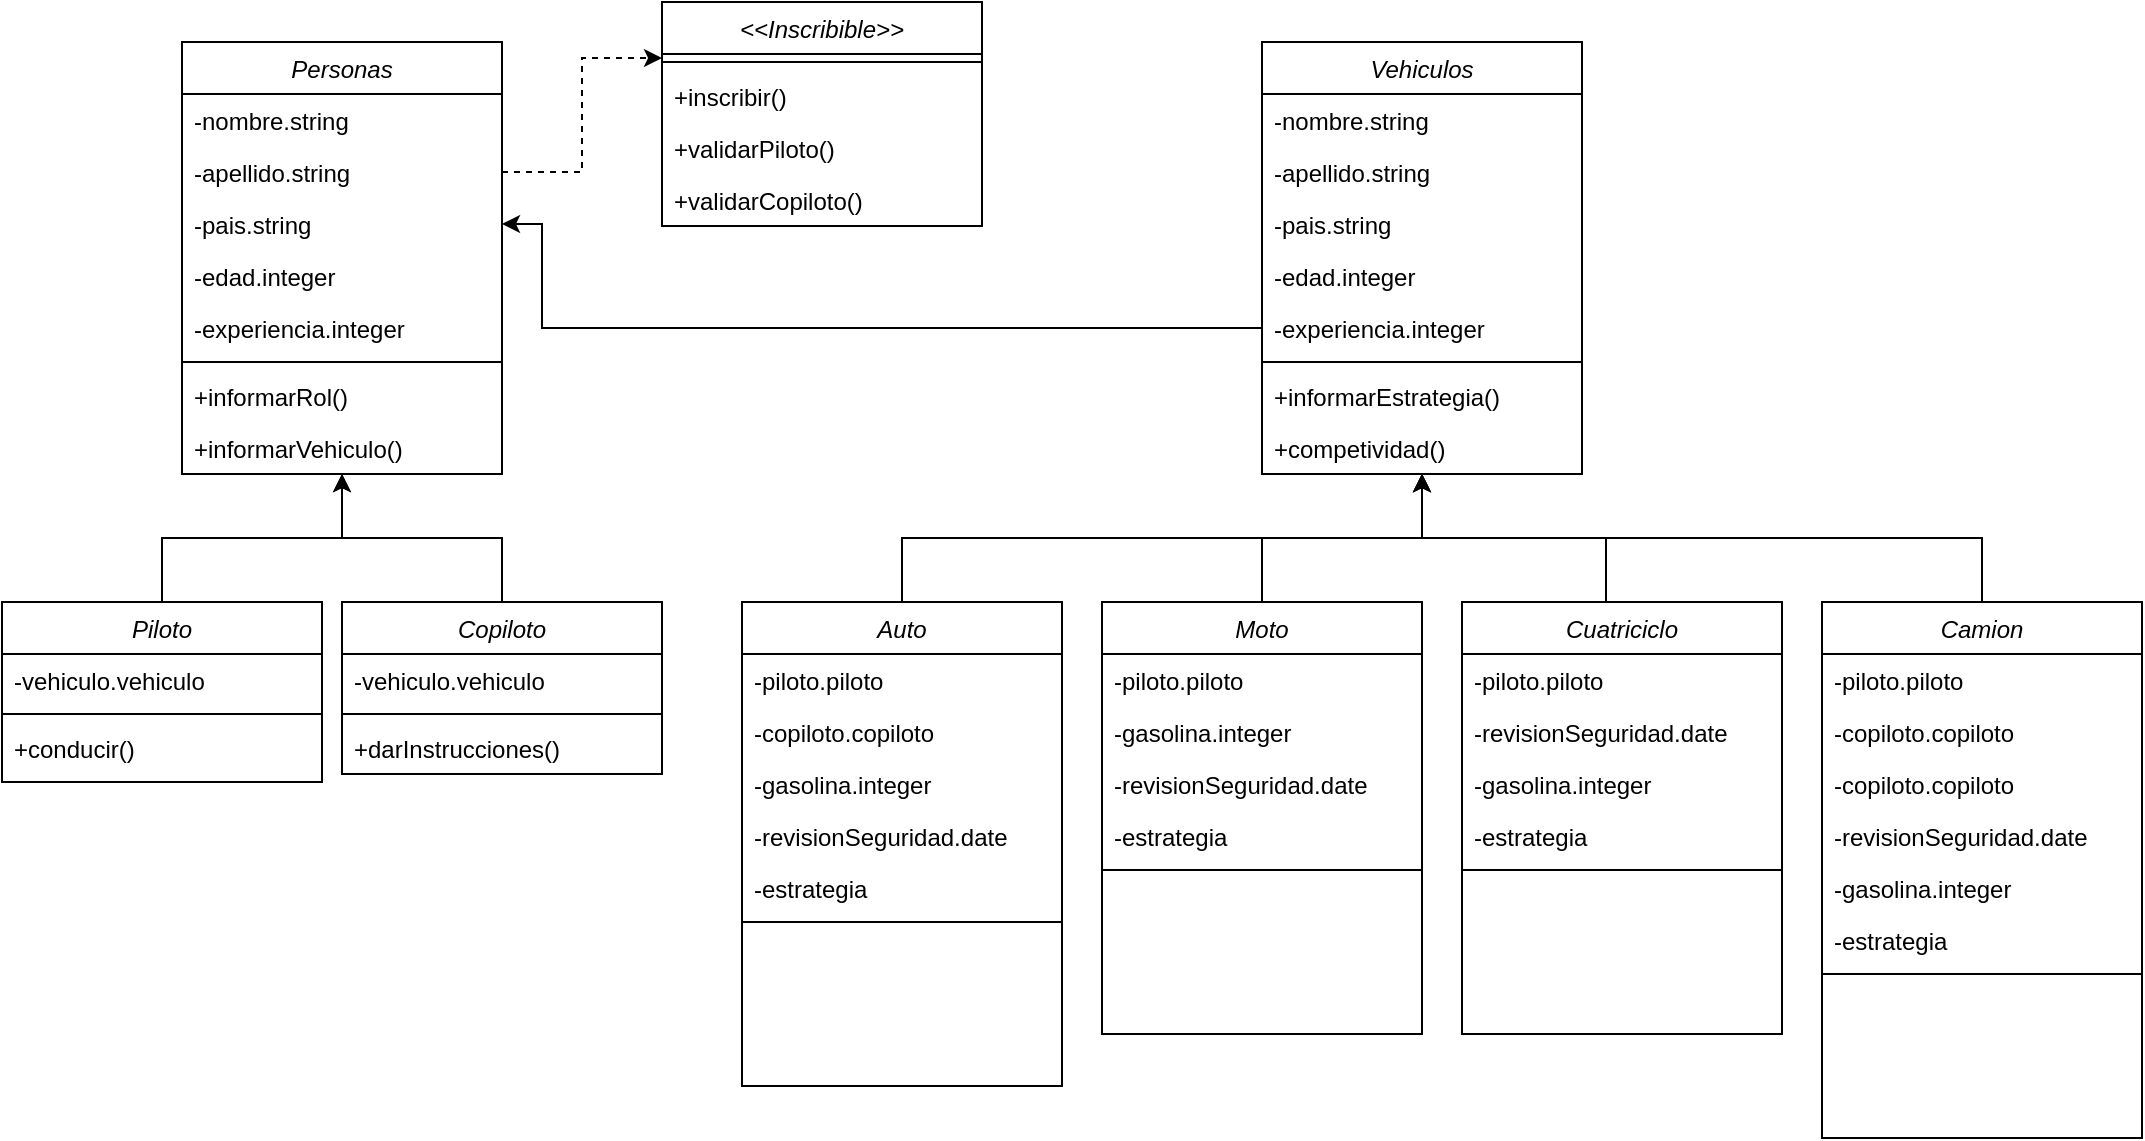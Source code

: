 <mxfile version="13.6.2" type="device"><diagram id="C5RBs43oDa-KdzZeNtuy" name="Page-1"><mxGraphModel dx="852" dy="494" grid="1" gridSize="10" guides="1" tooltips="1" connect="1" arrows="1" fold="1" page="1" pageScale="1" pageWidth="827" pageHeight="1169" math="0" shadow="0"><root><mxCell id="WIyWlLk6GJQsqaUBKTNV-0"/><mxCell id="WIyWlLk6GJQsqaUBKTNV-1" parent="WIyWlLk6GJQsqaUBKTNV-0"/><mxCell id="668Gi0uOlmgU7VwsX4nK-19" style="edgeStyle=orthogonalEdgeStyle;rounded=0;orthogonalLoop=1;jettySize=auto;html=1;exitX=0.5;exitY=0;exitDx=0;exitDy=0;entryX=0.5;entryY=1;entryDx=0;entryDy=0;" parent="WIyWlLk6GJQsqaUBKTNV-1" source="668Gi0uOlmgU7VwsX4nK-10" edge="1" target="zkfFHV4jXpPFQw0GAbJ--0"><mxGeometry relative="1" as="geometry"><mxPoint x="250" y="310" as="targetPoint"/></mxGeometry></mxCell><mxCell id="668Gi0uOlmgU7VwsX4nK-20" style="edgeStyle=orthogonalEdgeStyle;rounded=0;orthogonalLoop=1;jettySize=auto;html=1;exitX=0.5;exitY=0;exitDx=0;exitDy=0;entryX=0.5;entryY=1;entryDx=0;entryDy=0;" parent="WIyWlLk6GJQsqaUBKTNV-1" source="668Gi0uOlmgU7VwsX4nK-2" target="zkfFHV4jXpPFQw0GAbJ--0" edge="1"><mxGeometry relative="1" as="geometry"><mxPoint x="260" y="320" as="targetPoint"/><mxPoint x="340" y="350" as="sourcePoint"/></mxGeometry></mxCell><mxCell id="668Gi0uOlmgU7VwsX4nK-2" value="Piloto" style="swimlane;fontStyle=2;align=center;verticalAlign=top;childLayout=stackLayout;horizontal=1;startSize=26;horizontalStack=0;resizeParent=1;resizeLast=0;collapsible=1;marginBottom=0;rounded=0;shadow=0;strokeWidth=1;" parent="WIyWlLk6GJQsqaUBKTNV-1" vertex="1"><mxGeometry x="10" y="320" width="160" height="90" as="geometry"><mxRectangle x="230" y="140" width="160" height="26" as="alternateBounds"/></mxGeometry></mxCell><mxCell id="350DWyYms-XJZO0OwxIR-56" value="-vehiculo.vehiculo" style="text;align=left;verticalAlign=top;spacingLeft=4;spacingRight=4;overflow=hidden;rotatable=0;points=[[0,0.5],[1,0.5]];portConstraint=eastwest;rounded=0;shadow=0;html=0;" vertex="1" parent="668Gi0uOlmgU7VwsX4nK-2"><mxGeometry y="26" width="160" height="26" as="geometry"/></mxCell><mxCell id="668Gi0uOlmgU7VwsX4nK-8" value="" style="line;html=1;strokeWidth=1;align=left;verticalAlign=middle;spacingTop=-1;spacingLeft=3;spacingRight=3;rotatable=0;labelPosition=right;points=[];portConstraint=eastwest;" parent="668Gi0uOlmgU7VwsX4nK-2" vertex="1"><mxGeometry y="52" width="160" height="8" as="geometry"/></mxCell><mxCell id="668Gi0uOlmgU7VwsX4nK-9" value="+conducir()" style="text;align=left;verticalAlign=top;spacingLeft=4;spacingRight=4;overflow=hidden;rotatable=0;points=[[0,0.5],[1,0.5]];portConstraint=eastwest;" parent="668Gi0uOlmgU7VwsX4nK-2" vertex="1"><mxGeometry y="60" width="160" height="26" as="geometry"/></mxCell><mxCell id="668Gi0uOlmgU7VwsX4nK-10" value="Copiloto" style="swimlane;fontStyle=2;align=center;verticalAlign=top;childLayout=stackLayout;horizontal=1;startSize=26;horizontalStack=0;resizeParent=1;resizeLast=0;collapsible=1;marginBottom=0;rounded=0;shadow=0;strokeWidth=1;" parent="WIyWlLk6GJQsqaUBKTNV-1" vertex="1"><mxGeometry x="180" y="320" width="160" height="86" as="geometry"><mxRectangle x="230" y="140" width="160" height="26" as="alternateBounds"/></mxGeometry></mxCell><mxCell id="350DWyYms-XJZO0OwxIR-57" value="-vehiculo.vehiculo" style="text;align=left;verticalAlign=top;spacingLeft=4;spacingRight=4;overflow=hidden;rotatable=0;points=[[0,0.5],[1,0.5]];portConstraint=eastwest;rounded=0;shadow=0;html=0;" vertex="1" parent="668Gi0uOlmgU7VwsX4nK-10"><mxGeometry y="26" width="160" height="26" as="geometry"/></mxCell><mxCell id="668Gi0uOlmgU7VwsX4nK-16" value="" style="line;html=1;strokeWidth=1;align=left;verticalAlign=middle;spacingTop=-1;spacingLeft=3;spacingRight=3;rotatable=0;labelPosition=right;points=[];portConstraint=eastwest;" parent="668Gi0uOlmgU7VwsX4nK-10" vertex="1"><mxGeometry y="52" width="160" height="8" as="geometry"/></mxCell><mxCell id="668Gi0uOlmgU7VwsX4nK-17" value="+darInstrucciones()" style="text;align=left;verticalAlign=top;spacingLeft=4;spacingRight=4;overflow=hidden;rotatable=0;points=[[0,0.5],[1,0.5]];portConstraint=eastwest;" parent="668Gi0uOlmgU7VwsX4nK-10" vertex="1"><mxGeometry y="60" width="160" height="26" as="geometry"/></mxCell><mxCell id="zkfFHV4jXpPFQw0GAbJ--0" value="Personas" style="swimlane;fontStyle=2;align=center;verticalAlign=top;childLayout=stackLayout;horizontal=1;startSize=26;horizontalStack=0;resizeParent=1;resizeLast=0;collapsible=1;marginBottom=0;rounded=0;shadow=0;strokeWidth=1;" parent="WIyWlLk6GJQsqaUBKTNV-1" vertex="1"><mxGeometry x="100" y="40" width="160" height="216" as="geometry"><mxRectangle x="230" y="140" width="160" height="26" as="alternateBounds"/></mxGeometry></mxCell><mxCell id="zkfFHV4jXpPFQw0GAbJ--1" value="-nombre.string" style="text;align=left;verticalAlign=top;spacingLeft=4;spacingRight=4;overflow=hidden;rotatable=0;points=[[0,0.5],[1,0.5]];portConstraint=eastwest;" parent="zkfFHV4jXpPFQw0GAbJ--0" vertex="1"><mxGeometry y="26" width="160" height="26" as="geometry"/></mxCell><mxCell id="zkfFHV4jXpPFQw0GAbJ--2" value="-apellido.string" style="text;align=left;verticalAlign=top;spacingLeft=4;spacingRight=4;overflow=hidden;rotatable=0;points=[[0,0.5],[1,0.5]];portConstraint=eastwest;rounded=0;shadow=0;html=0;" parent="zkfFHV4jXpPFQw0GAbJ--0" vertex="1"><mxGeometry y="52" width="160" height="26" as="geometry"/></mxCell><mxCell id="zkfFHV4jXpPFQw0GAbJ--3" value="-pais.string" style="text;align=left;verticalAlign=top;spacingLeft=4;spacingRight=4;overflow=hidden;rotatable=0;points=[[0,0.5],[1,0.5]];portConstraint=eastwest;rounded=0;shadow=0;html=0;" parent="zkfFHV4jXpPFQw0GAbJ--0" vertex="1"><mxGeometry y="78" width="160" height="26" as="geometry"/></mxCell><mxCell id="668Gi0uOlmgU7VwsX4nK-0" value="-edad.integer" style="text;align=left;verticalAlign=top;spacingLeft=4;spacingRight=4;overflow=hidden;rotatable=0;points=[[0,0.5],[1,0.5]];portConstraint=eastwest;rounded=0;shadow=0;html=0;" parent="zkfFHV4jXpPFQw0GAbJ--0" vertex="1"><mxGeometry y="104" width="160" height="26" as="geometry"/></mxCell><mxCell id="668Gi0uOlmgU7VwsX4nK-1" value="-experiencia.integer" style="text;align=left;verticalAlign=top;spacingLeft=4;spacingRight=4;overflow=hidden;rotatable=0;points=[[0,0.5],[1,0.5]];portConstraint=eastwest;rounded=0;shadow=0;html=0;" parent="zkfFHV4jXpPFQw0GAbJ--0" vertex="1"><mxGeometry y="130" width="160" height="26" as="geometry"/></mxCell><mxCell id="zkfFHV4jXpPFQw0GAbJ--4" value="" style="line;html=1;strokeWidth=1;align=left;verticalAlign=middle;spacingTop=-1;spacingLeft=3;spacingRight=3;rotatable=0;labelPosition=right;points=[];portConstraint=eastwest;" parent="zkfFHV4jXpPFQw0GAbJ--0" vertex="1"><mxGeometry y="156" width="160" height="8" as="geometry"/></mxCell><mxCell id="350DWyYms-XJZO0OwxIR-36" value="+informarRol()" style="text;align=left;verticalAlign=top;spacingLeft=4;spacingRight=4;overflow=hidden;rotatable=0;points=[[0,0.5],[1,0.5]];portConstraint=eastwest;" vertex="1" parent="zkfFHV4jXpPFQw0GAbJ--0"><mxGeometry y="164" width="160" height="26" as="geometry"/></mxCell><mxCell id="350DWyYms-XJZO0OwxIR-34" value="+informarVehiculo()" style="text;align=left;verticalAlign=top;spacingLeft=4;spacingRight=4;overflow=hidden;rotatable=0;points=[[0,0.5],[1,0.5]];portConstraint=eastwest;" vertex="1" parent="zkfFHV4jXpPFQw0GAbJ--0"><mxGeometry y="190" width="160" height="26" as="geometry"/></mxCell><mxCell id="350DWyYms-XJZO0OwxIR-7" value="Auto" style="swimlane;fontStyle=2;align=center;verticalAlign=top;childLayout=stackLayout;horizontal=1;startSize=26;horizontalStack=0;resizeParent=1;resizeLast=0;collapsible=1;marginBottom=0;rounded=0;shadow=0;strokeWidth=1;" vertex="1" parent="WIyWlLk6GJQsqaUBKTNV-1"><mxGeometry x="380" y="320" width="160" height="242" as="geometry"><mxRectangle x="230" y="140" width="160" height="26" as="alternateBounds"/></mxGeometry></mxCell><mxCell id="350DWyYms-XJZO0OwxIR-22" value="-piloto.piloto" style="text;align=left;verticalAlign=top;spacingLeft=4;spacingRight=4;overflow=hidden;rotatable=0;points=[[0,0.5],[1,0.5]];portConstraint=eastwest;" vertex="1" parent="350DWyYms-XJZO0OwxIR-7"><mxGeometry y="26" width="160" height="26" as="geometry"/></mxCell><mxCell id="350DWyYms-XJZO0OwxIR-23" value="-copiloto.copiloto" style="text;align=left;verticalAlign=top;spacingLeft=4;spacingRight=4;overflow=hidden;rotatable=0;points=[[0,0.5],[1,0.5]];portConstraint=eastwest;" vertex="1" parent="350DWyYms-XJZO0OwxIR-7"><mxGeometry y="52" width="160" height="26" as="geometry"/></mxCell><mxCell id="350DWyYms-XJZO0OwxIR-26" value="-gasolina.integer" style="text;align=left;verticalAlign=top;spacingLeft=4;spacingRight=4;overflow=hidden;rotatable=0;points=[[0,0.5],[1,0.5]];portConstraint=eastwest;" vertex="1" parent="350DWyYms-XJZO0OwxIR-7"><mxGeometry y="78" width="160" height="26" as="geometry"/></mxCell><mxCell id="350DWyYms-XJZO0OwxIR-27" value="-revisionSeguridad.date" style="text;align=left;verticalAlign=top;spacingLeft=4;spacingRight=4;overflow=hidden;rotatable=0;points=[[0,0.5],[1,0.5]];portConstraint=eastwest;" vertex="1" parent="350DWyYms-XJZO0OwxIR-7"><mxGeometry y="104" width="160" height="26" as="geometry"/></mxCell><mxCell id="350DWyYms-XJZO0OwxIR-52" value="-estrategia" style="text;align=left;verticalAlign=top;spacingLeft=4;spacingRight=4;overflow=hidden;rotatable=0;points=[[0,0.5],[1,0.5]];portConstraint=eastwest;" vertex="1" parent="350DWyYms-XJZO0OwxIR-7"><mxGeometry y="130" width="160" height="26" as="geometry"/></mxCell><mxCell id="350DWyYms-XJZO0OwxIR-8" value="" style="line;html=1;strokeWidth=1;align=left;verticalAlign=middle;spacingTop=-1;spacingLeft=3;spacingRight=3;rotatable=0;labelPosition=right;points=[];portConstraint=eastwest;" vertex="1" parent="350DWyYms-XJZO0OwxIR-7"><mxGeometry y="156" width="160" height="8" as="geometry"/></mxCell><mxCell id="350DWyYms-XJZO0OwxIR-10" value="Moto" style="swimlane;fontStyle=2;align=center;verticalAlign=top;childLayout=stackLayout;horizontal=1;startSize=26;horizontalStack=0;resizeParent=1;resizeLast=0;collapsible=1;marginBottom=0;rounded=0;shadow=0;strokeWidth=1;" vertex="1" parent="WIyWlLk6GJQsqaUBKTNV-1"><mxGeometry x="560" y="320" width="160" height="216" as="geometry"><mxRectangle x="230" y="140" width="160" height="26" as="alternateBounds"/></mxGeometry></mxCell><mxCell id="350DWyYms-XJZO0OwxIR-19" value="-piloto.piloto" style="text;align=left;verticalAlign=top;spacingLeft=4;spacingRight=4;overflow=hidden;rotatable=0;points=[[0,0.5],[1,0.5]];portConstraint=eastwest;" vertex="1" parent="350DWyYms-XJZO0OwxIR-10"><mxGeometry y="26" width="160" height="26" as="geometry"/></mxCell><mxCell id="350DWyYms-XJZO0OwxIR-28" value="-gasolina.integer" style="text;align=left;verticalAlign=top;spacingLeft=4;spacingRight=4;overflow=hidden;rotatable=0;points=[[0,0.5],[1,0.5]];portConstraint=eastwest;" vertex="1" parent="350DWyYms-XJZO0OwxIR-10"><mxGeometry y="52" width="160" height="26" as="geometry"/></mxCell><mxCell id="350DWyYms-XJZO0OwxIR-29" value="-revisionSeguridad.date" style="text;align=left;verticalAlign=top;spacingLeft=4;spacingRight=4;overflow=hidden;rotatable=0;points=[[0,0.5],[1,0.5]];portConstraint=eastwest;" vertex="1" parent="350DWyYms-XJZO0OwxIR-10"><mxGeometry y="78" width="160" height="26" as="geometry"/></mxCell><mxCell id="350DWyYms-XJZO0OwxIR-58" value="-estrategia" style="text;align=left;verticalAlign=top;spacingLeft=4;spacingRight=4;overflow=hidden;rotatable=0;points=[[0,0.5],[1,0.5]];portConstraint=eastwest;" vertex="1" parent="350DWyYms-XJZO0OwxIR-10"><mxGeometry y="104" width="160" height="26" as="geometry"/></mxCell><mxCell id="350DWyYms-XJZO0OwxIR-11" value="" style="line;html=1;strokeWidth=1;align=left;verticalAlign=middle;spacingTop=-1;spacingLeft=3;spacingRight=3;rotatable=0;labelPosition=right;points=[];portConstraint=eastwest;" vertex="1" parent="350DWyYms-XJZO0OwxIR-10"><mxGeometry y="130" width="160" height="8" as="geometry"/></mxCell><mxCell id="350DWyYms-XJZO0OwxIR-13" value="Cuatriciclo" style="swimlane;fontStyle=2;align=center;verticalAlign=top;childLayout=stackLayout;horizontal=1;startSize=26;horizontalStack=0;resizeParent=1;resizeLast=0;collapsible=1;marginBottom=0;rounded=0;shadow=0;strokeWidth=1;" vertex="1" parent="WIyWlLk6GJQsqaUBKTNV-1"><mxGeometry x="740" y="320" width="160" height="216" as="geometry"><mxRectangle x="230" y="140" width="160" height="26" as="alternateBounds"/></mxGeometry></mxCell><mxCell id="350DWyYms-XJZO0OwxIR-20" value="-piloto.piloto" style="text;align=left;verticalAlign=top;spacingLeft=4;spacingRight=4;overflow=hidden;rotatable=0;points=[[0,0.5],[1,0.5]];portConstraint=eastwest;" vertex="1" parent="350DWyYms-XJZO0OwxIR-13"><mxGeometry y="26" width="160" height="26" as="geometry"/></mxCell><mxCell id="350DWyYms-XJZO0OwxIR-31" value="-revisionSeguridad.date" style="text;align=left;verticalAlign=top;spacingLeft=4;spacingRight=4;overflow=hidden;rotatable=0;points=[[0,0.5],[1,0.5]];portConstraint=eastwest;" vertex="1" parent="350DWyYms-XJZO0OwxIR-13"><mxGeometry y="52" width="160" height="26" as="geometry"/></mxCell><mxCell id="350DWyYms-XJZO0OwxIR-30" value="-gasolina.integer" style="text;align=left;verticalAlign=top;spacingLeft=4;spacingRight=4;overflow=hidden;rotatable=0;points=[[0,0.5],[1,0.5]];portConstraint=eastwest;" vertex="1" parent="350DWyYms-XJZO0OwxIR-13"><mxGeometry y="78" width="160" height="26" as="geometry"/></mxCell><mxCell id="350DWyYms-XJZO0OwxIR-61" value="-estrategia" style="text;align=left;verticalAlign=top;spacingLeft=4;spacingRight=4;overflow=hidden;rotatable=0;points=[[0,0.5],[1,0.5]];portConstraint=eastwest;" vertex="1" parent="350DWyYms-XJZO0OwxIR-13"><mxGeometry y="104" width="160" height="26" as="geometry"/></mxCell><mxCell id="350DWyYms-XJZO0OwxIR-14" value="" style="line;html=1;strokeWidth=1;align=left;verticalAlign=middle;spacingTop=-1;spacingLeft=3;spacingRight=3;rotatable=0;labelPosition=right;points=[];portConstraint=eastwest;" vertex="1" parent="350DWyYms-XJZO0OwxIR-13"><mxGeometry y="130" width="160" height="8" as="geometry"/></mxCell><mxCell id="350DWyYms-XJZO0OwxIR-16" value="Camion" style="swimlane;fontStyle=2;align=center;verticalAlign=top;childLayout=stackLayout;horizontal=1;startSize=26;horizontalStack=0;resizeParent=1;resizeLast=0;collapsible=1;marginBottom=0;rounded=0;shadow=0;strokeWidth=1;" vertex="1" parent="WIyWlLk6GJQsqaUBKTNV-1"><mxGeometry x="920" y="320" width="160" height="268" as="geometry"><mxRectangle x="230" y="140" width="160" height="26" as="alternateBounds"/></mxGeometry></mxCell><mxCell id="350DWyYms-XJZO0OwxIR-21" value="-piloto.piloto" style="text;align=left;verticalAlign=top;spacingLeft=4;spacingRight=4;overflow=hidden;rotatable=0;points=[[0,0.5],[1,0.5]];portConstraint=eastwest;" vertex="1" parent="350DWyYms-XJZO0OwxIR-16"><mxGeometry y="26" width="160" height="26" as="geometry"/></mxCell><mxCell id="350DWyYms-XJZO0OwxIR-25" value="-copiloto.copiloto" style="text;align=left;verticalAlign=top;spacingLeft=4;spacingRight=4;overflow=hidden;rotatable=0;points=[[0,0.5],[1,0.5]];portConstraint=eastwest;" vertex="1" parent="350DWyYms-XJZO0OwxIR-16"><mxGeometry y="52" width="160" height="26" as="geometry"/></mxCell><mxCell id="350DWyYms-XJZO0OwxIR-24" value="-copiloto.copiloto" style="text;align=left;verticalAlign=top;spacingLeft=4;spacingRight=4;overflow=hidden;rotatable=0;points=[[0,0.5],[1,0.5]];portConstraint=eastwest;" vertex="1" parent="350DWyYms-XJZO0OwxIR-16"><mxGeometry y="78" width="160" height="26" as="geometry"/></mxCell><mxCell id="350DWyYms-XJZO0OwxIR-33" value="-revisionSeguridad.date" style="text;align=left;verticalAlign=top;spacingLeft=4;spacingRight=4;overflow=hidden;rotatable=0;points=[[0,0.5],[1,0.5]];portConstraint=eastwest;" vertex="1" parent="350DWyYms-XJZO0OwxIR-16"><mxGeometry y="104" width="160" height="26" as="geometry"/></mxCell><mxCell id="350DWyYms-XJZO0OwxIR-32" value="-gasolina.integer" style="text;align=left;verticalAlign=top;spacingLeft=4;spacingRight=4;overflow=hidden;rotatable=0;points=[[0,0.5],[1,0.5]];portConstraint=eastwest;" vertex="1" parent="350DWyYms-XJZO0OwxIR-16"><mxGeometry y="130" width="160" height="26" as="geometry"/></mxCell><mxCell id="350DWyYms-XJZO0OwxIR-64" value="-estrategia" style="text;align=left;verticalAlign=top;spacingLeft=4;spacingRight=4;overflow=hidden;rotatable=0;points=[[0,0.5],[1,0.5]];portConstraint=eastwest;" vertex="1" parent="350DWyYms-XJZO0OwxIR-16"><mxGeometry y="156" width="160" height="26" as="geometry"/></mxCell><mxCell id="350DWyYms-XJZO0OwxIR-17" value="" style="line;html=1;strokeWidth=1;align=left;verticalAlign=middle;spacingTop=-1;spacingLeft=3;spacingRight=3;rotatable=0;labelPosition=right;points=[];portConstraint=eastwest;" vertex="1" parent="350DWyYms-XJZO0OwxIR-16"><mxGeometry y="182" width="160" height="8" as="geometry"/></mxCell><mxCell id="350DWyYms-XJZO0OwxIR-45" style="edgeStyle=orthogonalEdgeStyle;rounded=0;orthogonalLoop=1;jettySize=auto;html=1;exitX=1;exitY=0.5;exitDx=0;exitDy=0;entryX=0;entryY=0.25;entryDx=0;entryDy=0;dashed=1;" edge="1" parent="WIyWlLk6GJQsqaUBKTNV-1" source="zkfFHV4jXpPFQw0GAbJ--2" target="350DWyYms-XJZO0OwxIR-38"><mxGeometry relative="1" as="geometry"/></mxCell><mxCell id="350DWyYms-XJZO0OwxIR-46" style="edgeStyle=orthogonalEdgeStyle;rounded=0;orthogonalLoop=1;jettySize=auto;html=1;exitX=0.5;exitY=0;exitDx=0;exitDy=0;entryX=0.5;entryY=1;entryDx=0;entryDy=0;" edge="1" parent="WIyWlLk6GJQsqaUBKTNV-1" source="350DWyYms-XJZO0OwxIR-16" target="350DWyYms-XJZO0OwxIR-0"><mxGeometry relative="1" as="geometry"><mxPoint x="190" y="240" as="targetPoint"/><mxPoint x="270" y="330" as="sourcePoint"/></mxGeometry></mxCell><mxCell id="350DWyYms-XJZO0OwxIR-47" style="edgeStyle=orthogonalEdgeStyle;rounded=0;orthogonalLoop=1;jettySize=auto;html=1;exitX=0.45;exitY=0;exitDx=0;exitDy=0;entryX=0.5;entryY=1;entryDx=0;entryDy=0;exitPerimeter=0;" edge="1" parent="WIyWlLk6GJQsqaUBKTNV-1" source="350DWyYms-XJZO0OwxIR-13" target="350DWyYms-XJZO0OwxIR-0"><mxGeometry relative="1" as="geometry"><mxPoint x="200" y="250" as="targetPoint"/><mxPoint x="280" y="340" as="sourcePoint"/></mxGeometry></mxCell><mxCell id="350DWyYms-XJZO0OwxIR-48" style="edgeStyle=orthogonalEdgeStyle;rounded=0;orthogonalLoop=1;jettySize=auto;html=1;exitX=0.5;exitY=0;exitDx=0;exitDy=0;entryX=0.5;entryY=1;entryDx=0;entryDy=0;" edge="1" parent="WIyWlLk6GJQsqaUBKTNV-1" source="350DWyYms-XJZO0OwxIR-10" target="350DWyYms-XJZO0OwxIR-0"><mxGeometry relative="1" as="geometry"><mxPoint x="210" y="260" as="targetPoint"/><mxPoint x="290" y="350" as="sourcePoint"/></mxGeometry></mxCell><mxCell id="350DWyYms-XJZO0OwxIR-49" style="edgeStyle=orthogonalEdgeStyle;rounded=0;orthogonalLoop=1;jettySize=auto;html=1;exitX=0.5;exitY=0;exitDx=0;exitDy=0;entryX=0.5;entryY=1;entryDx=0;entryDy=0;" edge="1" parent="WIyWlLk6GJQsqaUBKTNV-1" source="350DWyYms-XJZO0OwxIR-7" target="350DWyYms-XJZO0OwxIR-0"><mxGeometry relative="1" as="geometry"><mxPoint x="220" y="270" as="targetPoint"/><mxPoint x="300" y="360" as="sourcePoint"/></mxGeometry></mxCell><mxCell id="350DWyYms-XJZO0OwxIR-0" value="Vehiculos" style="swimlane;fontStyle=2;align=center;verticalAlign=top;childLayout=stackLayout;horizontal=1;startSize=26;horizontalStack=0;resizeParent=1;resizeLast=0;collapsible=1;marginBottom=0;rounded=0;shadow=0;strokeWidth=1;" vertex="1" parent="WIyWlLk6GJQsqaUBKTNV-1"><mxGeometry x="640" y="40" width="160" height="216" as="geometry"><mxRectangle x="230" y="140" width="160" height="26" as="alternateBounds"/></mxGeometry></mxCell><mxCell id="350DWyYms-XJZO0OwxIR-1" value="-nombre.string" style="text;align=left;verticalAlign=top;spacingLeft=4;spacingRight=4;overflow=hidden;rotatable=0;points=[[0,0.5],[1,0.5]];portConstraint=eastwest;" vertex="1" parent="350DWyYms-XJZO0OwxIR-0"><mxGeometry y="26" width="160" height="26" as="geometry"/></mxCell><mxCell id="350DWyYms-XJZO0OwxIR-2" value="-apellido.string" style="text;align=left;verticalAlign=top;spacingLeft=4;spacingRight=4;overflow=hidden;rotatable=0;points=[[0,0.5],[1,0.5]];portConstraint=eastwest;rounded=0;shadow=0;html=0;" vertex="1" parent="350DWyYms-XJZO0OwxIR-0"><mxGeometry y="52" width="160" height="26" as="geometry"/></mxCell><mxCell id="350DWyYms-XJZO0OwxIR-3" value="-pais.string" style="text;align=left;verticalAlign=top;spacingLeft=4;spacingRight=4;overflow=hidden;rotatable=0;points=[[0,0.5],[1,0.5]];portConstraint=eastwest;rounded=0;shadow=0;html=0;" vertex="1" parent="350DWyYms-XJZO0OwxIR-0"><mxGeometry y="78" width="160" height="26" as="geometry"/></mxCell><mxCell id="350DWyYms-XJZO0OwxIR-4" value="-edad.integer" style="text;align=left;verticalAlign=top;spacingLeft=4;spacingRight=4;overflow=hidden;rotatable=0;points=[[0,0.5],[1,0.5]];portConstraint=eastwest;rounded=0;shadow=0;html=0;" vertex="1" parent="350DWyYms-XJZO0OwxIR-0"><mxGeometry y="104" width="160" height="26" as="geometry"/></mxCell><mxCell id="350DWyYms-XJZO0OwxIR-5" value="-experiencia.integer" style="text;align=left;verticalAlign=top;spacingLeft=4;spacingRight=4;overflow=hidden;rotatable=0;points=[[0,0.5],[1,0.5]];portConstraint=eastwest;rounded=0;shadow=0;html=0;" vertex="1" parent="350DWyYms-XJZO0OwxIR-0"><mxGeometry y="130" width="160" height="26" as="geometry"/></mxCell><mxCell id="350DWyYms-XJZO0OwxIR-6" value="" style="line;html=1;strokeWidth=1;align=left;verticalAlign=middle;spacingTop=-1;spacingLeft=3;spacingRight=3;rotatable=0;labelPosition=right;points=[];portConstraint=eastwest;" vertex="1" parent="350DWyYms-XJZO0OwxIR-0"><mxGeometry y="156" width="160" height="8" as="geometry"/></mxCell><mxCell id="350DWyYms-XJZO0OwxIR-53" value="+informarEstrategia()" style="text;align=left;verticalAlign=top;spacingLeft=4;spacingRight=4;overflow=hidden;rotatable=0;points=[[0,0.5],[1,0.5]];portConstraint=eastwest;" vertex="1" parent="350DWyYms-XJZO0OwxIR-0"><mxGeometry y="164" width="160" height="26" as="geometry"/></mxCell><mxCell id="350DWyYms-XJZO0OwxIR-54" value="+competividad()" style="text;align=left;verticalAlign=top;spacingLeft=4;spacingRight=4;overflow=hidden;rotatable=0;points=[[0,0.5],[1,0.5]];portConstraint=eastwest;" vertex="1" parent="350DWyYms-XJZO0OwxIR-0"><mxGeometry y="190" width="160" height="26" as="geometry"/></mxCell><mxCell id="350DWyYms-XJZO0OwxIR-55" style="edgeStyle=orthogonalEdgeStyle;rounded=0;orthogonalLoop=1;jettySize=auto;html=1;exitX=0;exitY=0.5;exitDx=0;exitDy=0;entryX=1;entryY=0.5;entryDx=0;entryDy=0;" edge="1" parent="WIyWlLk6GJQsqaUBKTNV-1" source="350DWyYms-XJZO0OwxIR-5" target="zkfFHV4jXpPFQw0GAbJ--3"><mxGeometry relative="1" as="geometry"><mxPoint x="360" y="240" as="targetPoint"/><Array as="points"><mxPoint x="280" y="183"/><mxPoint x="280" y="131"/></Array></mxGeometry></mxCell><mxCell id="350DWyYms-XJZO0OwxIR-38" value="&lt;&lt;Inscribible&gt;&gt;" style="swimlane;fontStyle=2;align=center;verticalAlign=top;childLayout=stackLayout;horizontal=1;startSize=26;horizontalStack=0;resizeParent=1;resizeLast=0;collapsible=1;marginBottom=0;rounded=0;shadow=0;strokeWidth=1;" vertex="1" parent="WIyWlLk6GJQsqaUBKTNV-1"><mxGeometry x="340" y="20" width="160" height="112" as="geometry"><mxRectangle x="230" y="140" width="160" height="26" as="alternateBounds"/></mxGeometry></mxCell><mxCell id="350DWyYms-XJZO0OwxIR-44" value="" style="line;html=1;strokeWidth=1;align=left;verticalAlign=middle;spacingTop=-1;spacingLeft=3;spacingRight=3;rotatable=0;labelPosition=right;points=[];portConstraint=eastwest;" vertex="1" parent="350DWyYms-XJZO0OwxIR-38"><mxGeometry y="26" width="160" height="8" as="geometry"/></mxCell><mxCell id="350DWyYms-XJZO0OwxIR-43" value="+inscribir()" style="text;align=left;verticalAlign=top;spacingLeft=4;spacingRight=4;overflow=hidden;rotatable=0;points=[[0,0.5],[1,0.5]];portConstraint=eastwest;rounded=0;shadow=0;html=0;" vertex="1" parent="350DWyYms-XJZO0OwxIR-38"><mxGeometry y="34" width="160" height="26" as="geometry"/></mxCell><mxCell id="350DWyYms-XJZO0OwxIR-50" value="+validarPiloto()" style="text;align=left;verticalAlign=top;spacingLeft=4;spacingRight=4;overflow=hidden;rotatable=0;points=[[0,0.5],[1,0.5]];portConstraint=eastwest;rounded=0;shadow=0;html=0;" vertex="1" parent="350DWyYms-XJZO0OwxIR-38"><mxGeometry y="60" width="160" height="26" as="geometry"/></mxCell><mxCell id="350DWyYms-XJZO0OwxIR-51" value="+validarCopiloto()" style="text;align=left;verticalAlign=top;spacingLeft=4;spacingRight=4;overflow=hidden;rotatable=0;points=[[0,0.5],[1,0.5]];portConstraint=eastwest;rounded=0;shadow=0;html=0;" vertex="1" parent="350DWyYms-XJZO0OwxIR-38"><mxGeometry y="86" width="160" height="26" as="geometry"/></mxCell></root></mxGraphModel></diagram></mxfile>